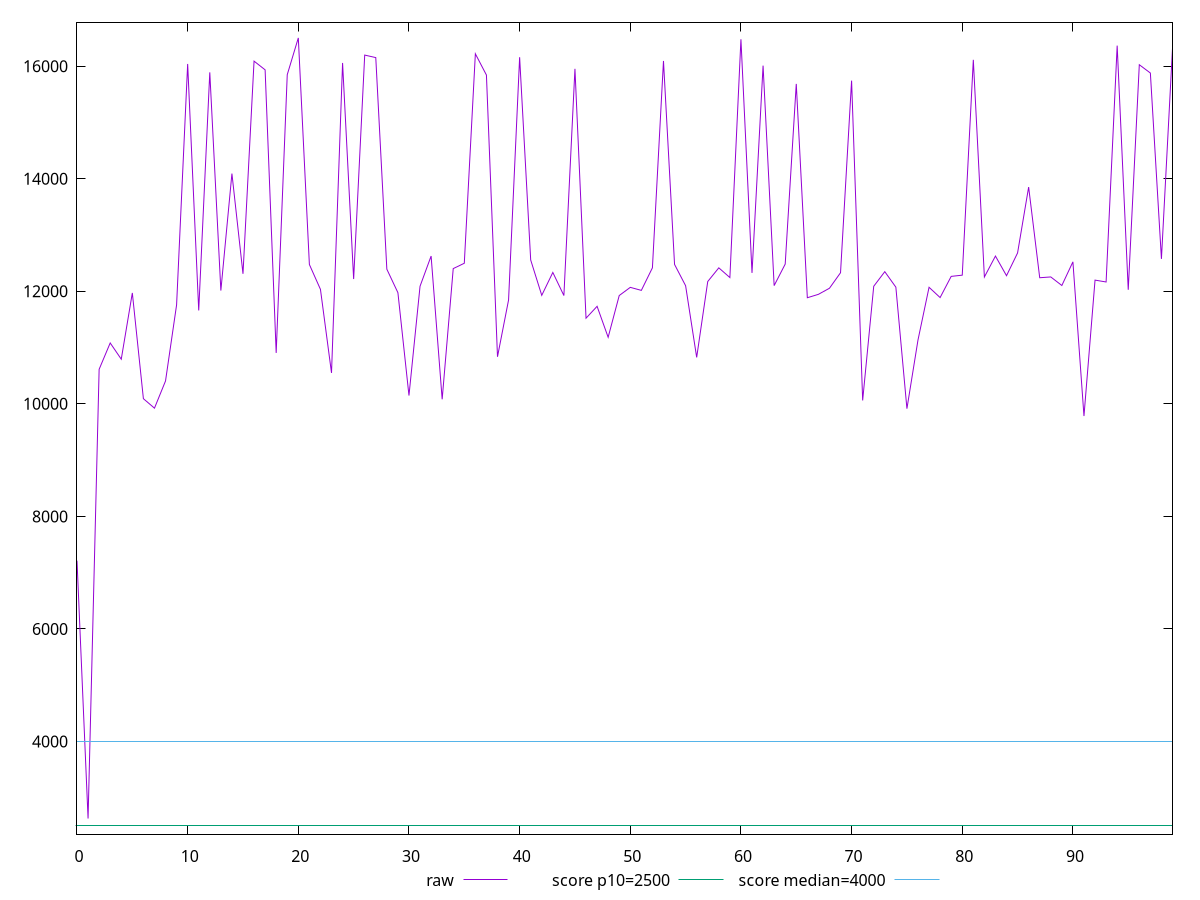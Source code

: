 reset

$raw <<EOF
0 7213.075000000001
1 2630.245
2 10614.042
3 11082.028000000002
4 10793.846000000001
5 11971.536499999998
6 10091.882500000003
7 9923.3825
8 10406.958999999999
9 11758.926500000001
10 16041.095000000001
11 11660.208999999999
12 15891.529000000002
13 12013.1855
14 14092.059
15 12311.541500000003
16 16091.174000000003
17 15936.366
18 10905.405999999999
19 15850.3815
20 16503.9335
21 12476.9695
22 12035.017
23 10549.840500000002
24 16058.490000000003
25 12218.432999999999
26 16198.742499999998
27 16154.130499999996
28 12393.372499999998
29 11975.585000000001
30 10147.8125
31 12090.142999999996
32 12626.947
33 10081.129499999997
34 12403.923
35 12498.836
36 16221.301
37 15843.855500000001
38 10836.828
39 11845.608
40 16160.2695
41 12556.885999999999
42 11928.7465
43 12335.554499999998
44 11924.553499999998
45 15954.441999999995
46 11522.343500000003
47 11733.533499999998
48 11183.229000000001
49 11924.985499999999
50 12070.544000000002
51 12016.846999999998
52 12417.547
53 16094.0985
54 12478.369000000002
55 12099.363999999998
56 10825.819
57 12174.193
58 12417.333000000002
59 12244.8295
60 16479.228999999996
61 12327.284
62 16011.273000000001
63 12101.466
64 12484.033499999998
65 15687.059000000003
66 11886.146499999999
67 11946.399
68 12054.788000000002
69 12330.574500000002
70 15744.702000000005
71 10060.982
72 12089.906500000001
73 12349.318
74 12073.966
75 9914.688500000002
76 11134.841500000002
77 12071.645
78 11889.124
79 12265.555
80 12287.304
81 16114.680500000002
82 12254.501500000002
83 12626.5985
84 12277.5935
85 12682.298
86 13852.598
87 12241.61
88 12255.634
89 12103.708999999999
90 12524.106000000002
91 9783.629
92 12199.3295
93 12166.0645
94 16366.468499999999
95 12027.434500000003
96 16027.211999999998
97 15879.82
98 12576.671000000002
99 16317.611499999999
EOF

set key outside below
set xrange [0:99]
set yrange [2352.77123:16781.40727]
set trange [2352.77123:16781.40727]
set terminal svg size 640, 500 enhanced background rgb 'white'
set output "report/report_00029_2021-02-24T13-36-40.390Z/largest-contentful-paint/samples/astro/raw/values.svg"

plot $raw title "raw" with line, \
     2500 title "score p10=2500", \
     4000 title "score median=4000"

reset
